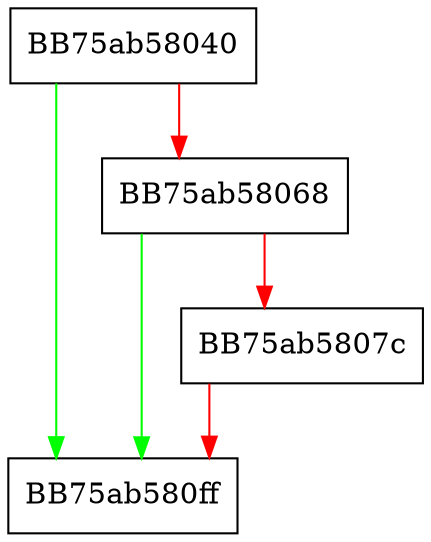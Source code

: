 digraph sqlite3WindowDup {
  node [shape="box"];
  graph [splines=ortho];
  BB75ab58040 -> BB75ab580ff [color="green"];
  BB75ab58040 -> BB75ab58068 [color="red"];
  BB75ab58068 -> BB75ab580ff [color="green"];
  BB75ab58068 -> BB75ab5807c [color="red"];
  BB75ab5807c -> BB75ab580ff [color="red"];
}